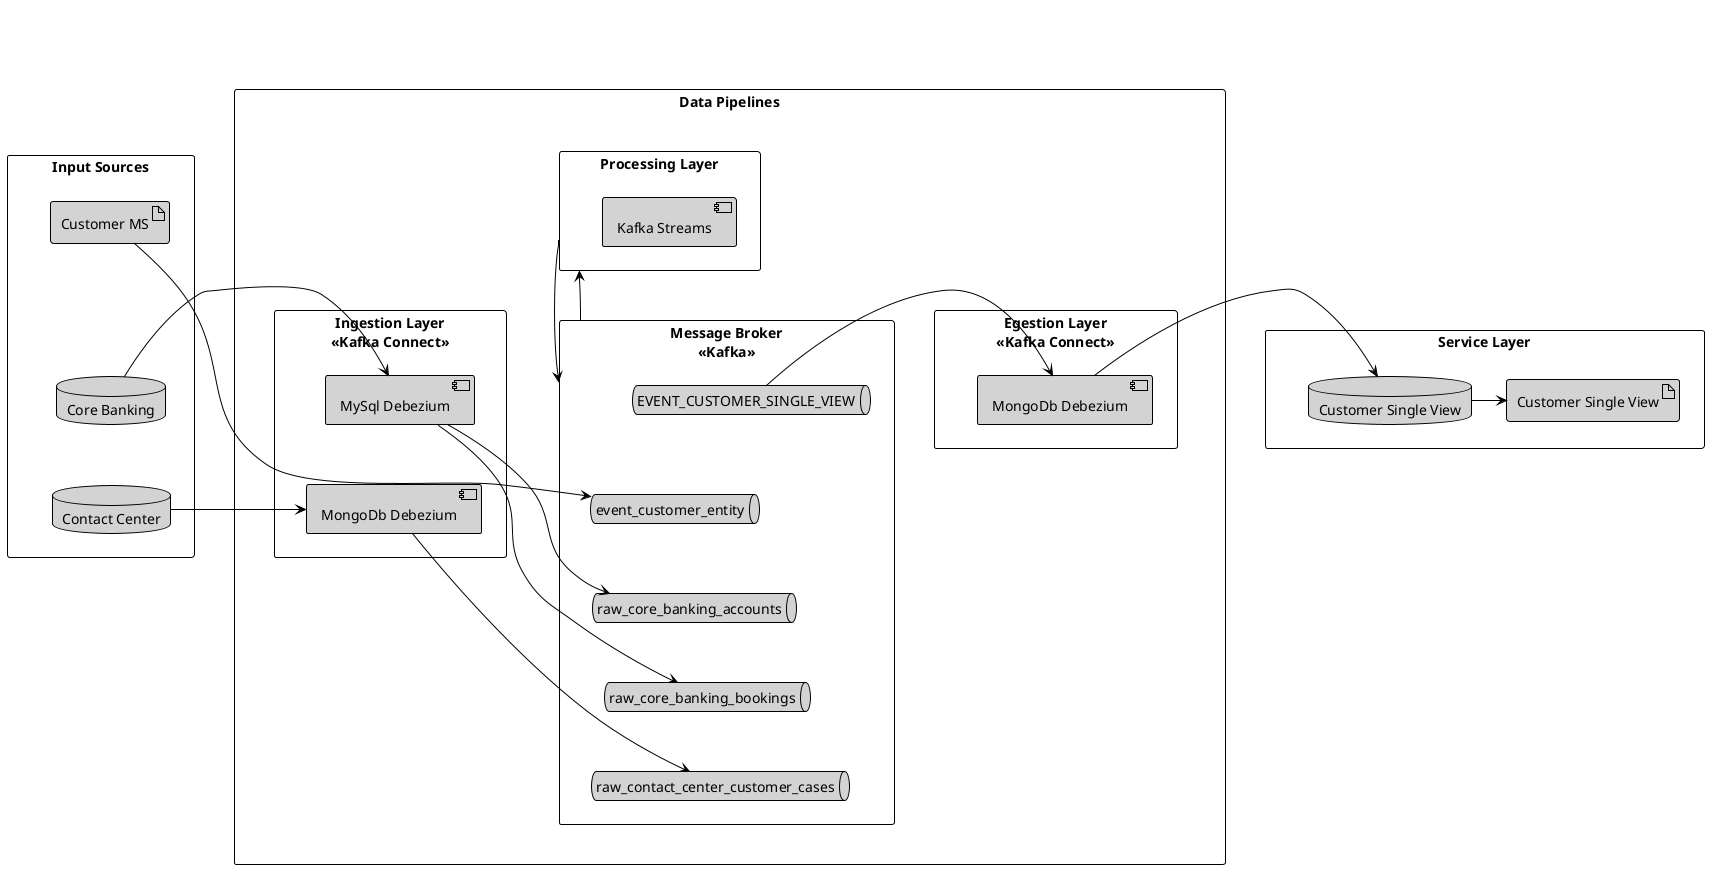 @startuml
'https://plantuml.com/deployment-diagram
''!theme aws-orange

<style>
componentDiagram {
  BackGroundColor white
  LineThickness 1
  LineColor black
}
database {
    BackGroundColor: lightgrey;
}
artifact {
    BackGroundColor: lightgrey;
}
component {
    BackGroundColor: lightgrey;
}
queue {
    BackGroundColor: lightgrey;
}
</style>

rectangle "Input Sources" as inputs {
    artifact "Customer MS" as ms_customer
    database "Core Banking" as db_core_banking
    database "Contact Center" as db_contact_center
}

rectangle "Data Pipelines" as pipelines {
    rectangle "Ingestion Layer\n<<Kafka Connect>>" as ingestion_layer {
       component "MySql Debezium" as ingest_mysql_debezium
       component "MongoDb Debezium" as ingest_mongodb_debezium
    }
    rectangle "Message Broker\n<<Kafka>>" as message_broker {
        queue "event_customer_entity" as topic_customer_entity
        queue "raw_core_banking_bookings" as topic_core_banking_bookings
        queue "raw_core_banking_accounts" as topic_core_banking_accounts
        queue "raw_contact_center_customer_cases" as topic_contact_center_customer_cases
        queue "EVENT_CUSTOMER_SINGLE_VIEW" as topic_customer_single_view
       }

    rectangle "Processing Layer" as processing_layer {
        component "Kafka Streams"
    }

    rectangle "Egestion Layer\n<<Kafka Connect>>" as egestion_layer {
       component "MongoDb Debezium" as egest_mongodb_debezium
    }

}

rectangle "Service Layer" as service_layer {
    artifact "Customer Single View" as ms_customer_single_view
    database "Customer Single View" as db_customer_single_view
}

inputs -[hidden]r-> pipelines
pipelines -[hidden]r-> service_layer

ingestion_layer -[hidden]r-> message_broker
message_broker -[hidden]r-> egestion_layer


ingestion_layer -[hidden]u-> processing_layer
message_broker -u-> processing_layer
egestion_layer -[hidden]u-> processing_layer

processing_layer -> message_broker

topic_customer_entity -[hidden]d-> topic_core_banking_accounts
topic_core_banking_accounts -[hidden]d-> topic_core_banking_bookings
topic_core_banking_bookings -[hidden]d-> topic_contact_center_customer_cases
topic_customer_single_view -[hidden]d-> topic_customer_entity
topic_customer_single_view -[hidden]d-> topic_core_banking_bookings
topic_customer_single_view -[hidden]d-> topic_contact_center_customer_cases
topic_customer_single_view -[hidden]d-> topic_core_banking_accounts

ms_customer -[hidden]d-> db_core_banking
db_core_banking -[hidden]d-> db_contact_center

ingest_mysql_debezium -[hidden]d-> ingest_mongodb_debezium

db_core_banking -r-> ingest_mysql_debezium
db_contact_center -r-> ingest_mongodb_debezium

ms_customer -r-> topic_customer_entity
ingest_mysql_debezium -r-> topic_core_banking_accounts
ingest_mysql_debezium -r-> topic_core_banking_bookings
ingest_mongodb_debezium -r-> topic_contact_center_customer_cases

egest_mongodb_debezium -r-> db_customer_single_view
topic_customer_single_view -r-> egest_mongodb_debezium

db_customer_single_view -r-> ms_customer_single_view


@enduml
